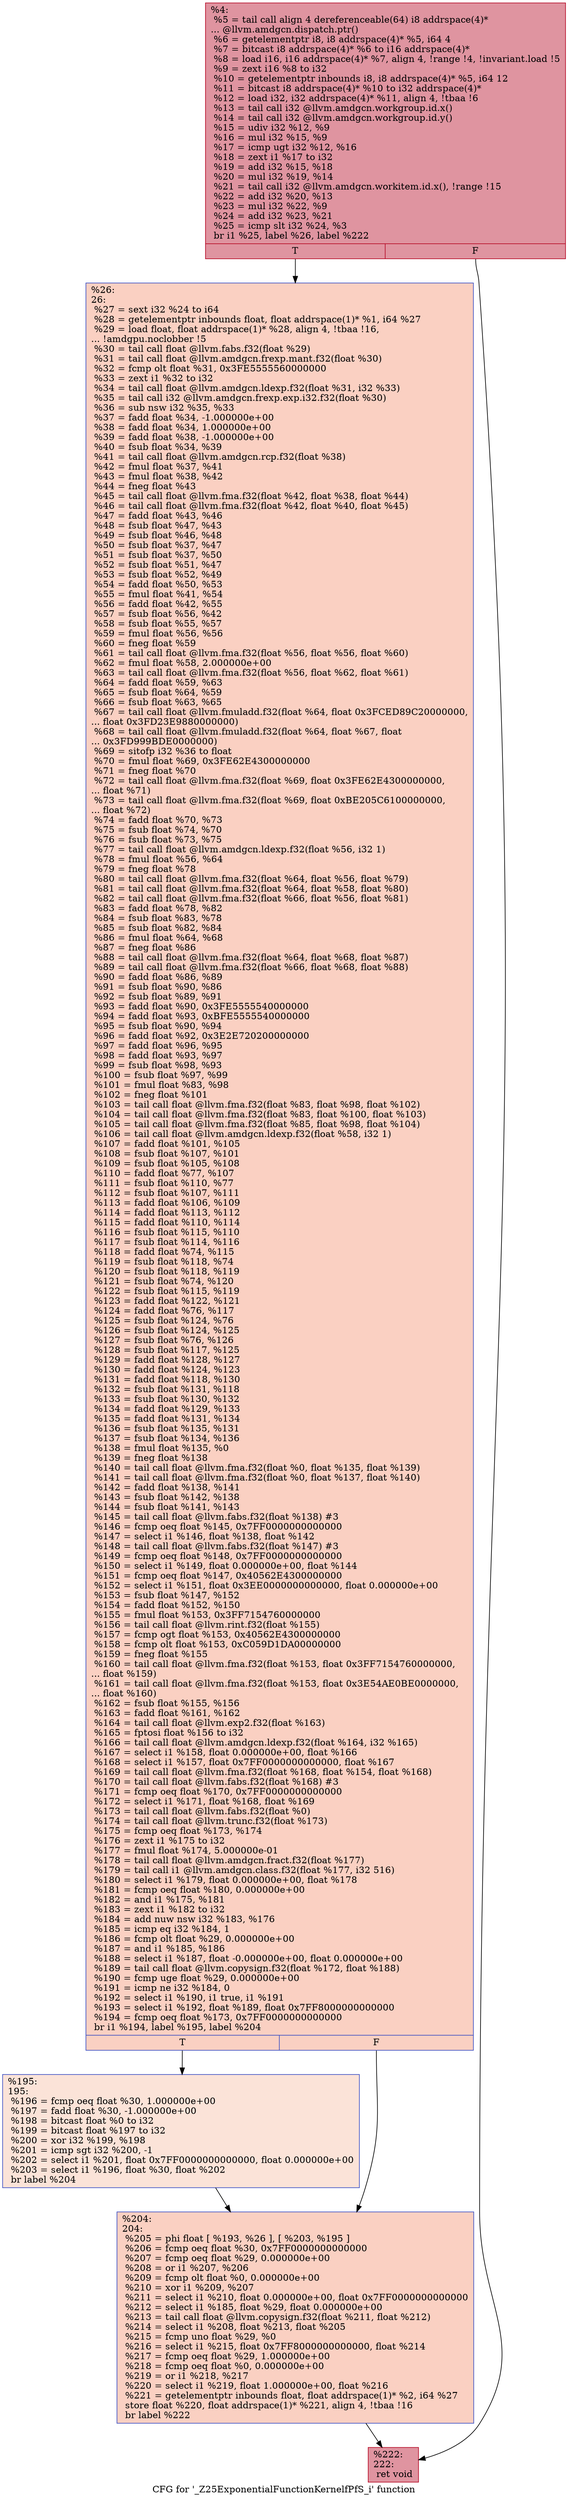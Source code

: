 digraph "CFG for '_Z25ExponentialFunctionKernelfPfS_i' function" {
	label="CFG for '_Z25ExponentialFunctionKernelfPfS_i' function";

	Node0x5059bf0 [shape=record,color="#b70d28ff", style=filled, fillcolor="#b70d2870",label="{%4:\l  %5 = tail call align 4 dereferenceable(64) i8 addrspace(4)*\l... @llvm.amdgcn.dispatch.ptr()\l  %6 = getelementptr i8, i8 addrspace(4)* %5, i64 4\l  %7 = bitcast i8 addrspace(4)* %6 to i16 addrspace(4)*\l  %8 = load i16, i16 addrspace(4)* %7, align 4, !range !4, !invariant.load !5\l  %9 = zext i16 %8 to i32\l  %10 = getelementptr inbounds i8, i8 addrspace(4)* %5, i64 12\l  %11 = bitcast i8 addrspace(4)* %10 to i32 addrspace(4)*\l  %12 = load i32, i32 addrspace(4)* %11, align 4, !tbaa !6\l  %13 = tail call i32 @llvm.amdgcn.workgroup.id.x()\l  %14 = tail call i32 @llvm.amdgcn.workgroup.id.y()\l  %15 = udiv i32 %12, %9\l  %16 = mul i32 %15, %9\l  %17 = icmp ugt i32 %12, %16\l  %18 = zext i1 %17 to i32\l  %19 = add i32 %15, %18\l  %20 = mul i32 %19, %14\l  %21 = tail call i32 @llvm.amdgcn.workitem.id.x(), !range !15\l  %22 = add i32 %20, %13\l  %23 = mul i32 %22, %9\l  %24 = add i32 %23, %21\l  %25 = icmp slt i32 %24, %3\l  br i1 %25, label %26, label %222\l|{<s0>T|<s1>F}}"];
	Node0x5059bf0:s0 -> Node0x505c480;
	Node0x5059bf0:s1 -> Node0x505c510;
	Node0x505c480 [shape=record,color="#3d50c3ff", style=filled, fillcolor="#f3947570",label="{%26:\l26:                                               \l  %27 = sext i32 %24 to i64\l  %28 = getelementptr inbounds float, float addrspace(1)* %1, i64 %27\l  %29 = load float, float addrspace(1)* %28, align 4, !tbaa !16,\l... !amdgpu.noclobber !5\l  %30 = tail call float @llvm.fabs.f32(float %29)\l  %31 = tail call float @llvm.amdgcn.frexp.mant.f32(float %30)\l  %32 = fcmp olt float %31, 0x3FE5555560000000\l  %33 = zext i1 %32 to i32\l  %34 = tail call float @llvm.amdgcn.ldexp.f32(float %31, i32 %33)\l  %35 = tail call i32 @llvm.amdgcn.frexp.exp.i32.f32(float %30)\l  %36 = sub nsw i32 %35, %33\l  %37 = fadd float %34, -1.000000e+00\l  %38 = fadd float %34, 1.000000e+00\l  %39 = fadd float %38, -1.000000e+00\l  %40 = fsub float %34, %39\l  %41 = tail call float @llvm.amdgcn.rcp.f32(float %38)\l  %42 = fmul float %37, %41\l  %43 = fmul float %38, %42\l  %44 = fneg float %43\l  %45 = tail call float @llvm.fma.f32(float %42, float %38, float %44)\l  %46 = tail call float @llvm.fma.f32(float %42, float %40, float %45)\l  %47 = fadd float %43, %46\l  %48 = fsub float %47, %43\l  %49 = fsub float %46, %48\l  %50 = fsub float %37, %47\l  %51 = fsub float %37, %50\l  %52 = fsub float %51, %47\l  %53 = fsub float %52, %49\l  %54 = fadd float %50, %53\l  %55 = fmul float %41, %54\l  %56 = fadd float %42, %55\l  %57 = fsub float %56, %42\l  %58 = fsub float %55, %57\l  %59 = fmul float %56, %56\l  %60 = fneg float %59\l  %61 = tail call float @llvm.fma.f32(float %56, float %56, float %60)\l  %62 = fmul float %58, 2.000000e+00\l  %63 = tail call float @llvm.fma.f32(float %56, float %62, float %61)\l  %64 = fadd float %59, %63\l  %65 = fsub float %64, %59\l  %66 = fsub float %63, %65\l  %67 = tail call float @llvm.fmuladd.f32(float %64, float 0x3FCED89C20000000,\l... float 0x3FD23E9880000000)\l  %68 = tail call float @llvm.fmuladd.f32(float %64, float %67, float\l... 0x3FD999BDE0000000)\l  %69 = sitofp i32 %36 to float\l  %70 = fmul float %69, 0x3FE62E4300000000\l  %71 = fneg float %70\l  %72 = tail call float @llvm.fma.f32(float %69, float 0x3FE62E4300000000,\l... float %71)\l  %73 = tail call float @llvm.fma.f32(float %69, float 0xBE205C6100000000,\l... float %72)\l  %74 = fadd float %70, %73\l  %75 = fsub float %74, %70\l  %76 = fsub float %73, %75\l  %77 = tail call float @llvm.amdgcn.ldexp.f32(float %56, i32 1)\l  %78 = fmul float %56, %64\l  %79 = fneg float %78\l  %80 = tail call float @llvm.fma.f32(float %64, float %56, float %79)\l  %81 = tail call float @llvm.fma.f32(float %64, float %58, float %80)\l  %82 = tail call float @llvm.fma.f32(float %66, float %56, float %81)\l  %83 = fadd float %78, %82\l  %84 = fsub float %83, %78\l  %85 = fsub float %82, %84\l  %86 = fmul float %64, %68\l  %87 = fneg float %86\l  %88 = tail call float @llvm.fma.f32(float %64, float %68, float %87)\l  %89 = tail call float @llvm.fma.f32(float %66, float %68, float %88)\l  %90 = fadd float %86, %89\l  %91 = fsub float %90, %86\l  %92 = fsub float %89, %91\l  %93 = fadd float %90, 0x3FE5555540000000\l  %94 = fadd float %93, 0xBFE5555540000000\l  %95 = fsub float %90, %94\l  %96 = fadd float %92, 0x3E2E720200000000\l  %97 = fadd float %96, %95\l  %98 = fadd float %93, %97\l  %99 = fsub float %98, %93\l  %100 = fsub float %97, %99\l  %101 = fmul float %83, %98\l  %102 = fneg float %101\l  %103 = tail call float @llvm.fma.f32(float %83, float %98, float %102)\l  %104 = tail call float @llvm.fma.f32(float %83, float %100, float %103)\l  %105 = tail call float @llvm.fma.f32(float %85, float %98, float %104)\l  %106 = tail call float @llvm.amdgcn.ldexp.f32(float %58, i32 1)\l  %107 = fadd float %101, %105\l  %108 = fsub float %107, %101\l  %109 = fsub float %105, %108\l  %110 = fadd float %77, %107\l  %111 = fsub float %110, %77\l  %112 = fsub float %107, %111\l  %113 = fadd float %106, %109\l  %114 = fadd float %113, %112\l  %115 = fadd float %110, %114\l  %116 = fsub float %115, %110\l  %117 = fsub float %114, %116\l  %118 = fadd float %74, %115\l  %119 = fsub float %118, %74\l  %120 = fsub float %118, %119\l  %121 = fsub float %74, %120\l  %122 = fsub float %115, %119\l  %123 = fadd float %122, %121\l  %124 = fadd float %76, %117\l  %125 = fsub float %124, %76\l  %126 = fsub float %124, %125\l  %127 = fsub float %76, %126\l  %128 = fsub float %117, %125\l  %129 = fadd float %128, %127\l  %130 = fadd float %124, %123\l  %131 = fadd float %118, %130\l  %132 = fsub float %131, %118\l  %133 = fsub float %130, %132\l  %134 = fadd float %129, %133\l  %135 = fadd float %131, %134\l  %136 = fsub float %135, %131\l  %137 = fsub float %134, %136\l  %138 = fmul float %135, %0\l  %139 = fneg float %138\l  %140 = tail call float @llvm.fma.f32(float %0, float %135, float %139)\l  %141 = tail call float @llvm.fma.f32(float %0, float %137, float %140)\l  %142 = fadd float %138, %141\l  %143 = fsub float %142, %138\l  %144 = fsub float %141, %143\l  %145 = tail call float @llvm.fabs.f32(float %138) #3\l  %146 = fcmp oeq float %145, 0x7FF0000000000000\l  %147 = select i1 %146, float %138, float %142\l  %148 = tail call float @llvm.fabs.f32(float %147) #3\l  %149 = fcmp oeq float %148, 0x7FF0000000000000\l  %150 = select i1 %149, float 0.000000e+00, float %144\l  %151 = fcmp oeq float %147, 0x40562E4300000000\l  %152 = select i1 %151, float 0x3EE0000000000000, float 0.000000e+00\l  %153 = fsub float %147, %152\l  %154 = fadd float %152, %150\l  %155 = fmul float %153, 0x3FF7154760000000\l  %156 = tail call float @llvm.rint.f32(float %155)\l  %157 = fcmp ogt float %153, 0x40562E4300000000\l  %158 = fcmp olt float %153, 0xC059D1DA00000000\l  %159 = fneg float %155\l  %160 = tail call float @llvm.fma.f32(float %153, float 0x3FF7154760000000,\l... float %159)\l  %161 = tail call float @llvm.fma.f32(float %153, float 0x3E54AE0BE0000000,\l... float %160)\l  %162 = fsub float %155, %156\l  %163 = fadd float %161, %162\l  %164 = tail call float @llvm.exp2.f32(float %163)\l  %165 = fptosi float %156 to i32\l  %166 = tail call float @llvm.amdgcn.ldexp.f32(float %164, i32 %165)\l  %167 = select i1 %158, float 0.000000e+00, float %166\l  %168 = select i1 %157, float 0x7FF0000000000000, float %167\l  %169 = tail call float @llvm.fma.f32(float %168, float %154, float %168)\l  %170 = tail call float @llvm.fabs.f32(float %168) #3\l  %171 = fcmp oeq float %170, 0x7FF0000000000000\l  %172 = select i1 %171, float %168, float %169\l  %173 = tail call float @llvm.fabs.f32(float %0)\l  %174 = tail call float @llvm.trunc.f32(float %173)\l  %175 = fcmp oeq float %173, %174\l  %176 = zext i1 %175 to i32\l  %177 = fmul float %174, 5.000000e-01\l  %178 = tail call float @llvm.amdgcn.fract.f32(float %177)\l  %179 = tail call i1 @llvm.amdgcn.class.f32(float %177, i32 516)\l  %180 = select i1 %179, float 0.000000e+00, float %178\l  %181 = fcmp oeq float %180, 0.000000e+00\l  %182 = and i1 %175, %181\l  %183 = zext i1 %182 to i32\l  %184 = add nuw nsw i32 %183, %176\l  %185 = icmp eq i32 %184, 1\l  %186 = fcmp olt float %29, 0.000000e+00\l  %187 = and i1 %185, %186\l  %188 = select i1 %187, float -0.000000e+00, float 0.000000e+00\l  %189 = tail call float @llvm.copysign.f32(float %172, float %188)\l  %190 = fcmp uge float %29, 0.000000e+00\l  %191 = icmp ne i32 %184, 0\l  %192 = select i1 %190, i1 true, i1 %191\l  %193 = select i1 %192, float %189, float 0x7FF8000000000000\l  %194 = fcmp oeq float %173, 0x7FF0000000000000\l  br i1 %194, label %195, label %204\l|{<s0>T|<s1>F}}"];
	Node0x505c480:s0 -> Node0x5066810;
	Node0x505c480:s1 -> Node0x50668a0;
	Node0x5066810 [shape=record,color="#3d50c3ff", style=filled, fillcolor="#f6bfa670",label="{%195:\l195:                                              \l  %196 = fcmp oeq float %30, 1.000000e+00\l  %197 = fadd float %30, -1.000000e+00\l  %198 = bitcast float %0 to i32\l  %199 = bitcast float %197 to i32\l  %200 = xor i32 %199, %198\l  %201 = icmp sgt i32 %200, -1\l  %202 = select i1 %201, float 0x7FF0000000000000, float 0.000000e+00\l  %203 = select i1 %196, float %30, float %202\l  br label %204\l}"];
	Node0x5066810 -> Node0x50668a0;
	Node0x50668a0 [shape=record,color="#3d50c3ff", style=filled, fillcolor="#f3947570",label="{%204:\l204:                                              \l  %205 = phi float [ %193, %26 ], [ %203, %195 ]\l  %206 = fcmp oeq float %30, 0x7FF0000000000000\l  %207 = fcmp oeq float %29, 0.000000e+00\l  %208 = or i1 %207, %206\l  %209 = fcmp olt float %0, 0.000000e+00\l  %210 = xor i1 %209, %207\l  %211 = select i1 %210, float 0.000000e+00, float 0x7FF0000000000000\l  %212 = select i1 %185, float %29, float 0.000000e+00\l  %213 = tail call float @llvm.copysign.f32(float %211, float %212)\l  %214 = select i1 %208, float %213, float %205\l  %215 = fcmp uno float %29, %0\l  %216 = select i1 %215, float 0x7FF8000000000000, float %214\l  %217 = fcmp oeq float %29, 1.000000e+00\l  %218 = fcmp oeq float %0, 0.000000e+00\l  %219 = or i1 %218, %217\l  %220 = select i1 %219, float 1.000000e+00, float %216\l  %221 = getelementptr inbounds float, float addrspace(1)* %2, i64 %27\l  store float %220, float addrspace(1)* %221, align 4, !tbaa !16\l  br label %222\l}"];
	Node0x50668a0 -> Node0x505c510;
	Node0x505c510 [shape=record,color="#b70d28ff", style=filled, fillcolor="#b70d2870",label="{%222:\l222:                                              \l  ret void\l}"];
}
